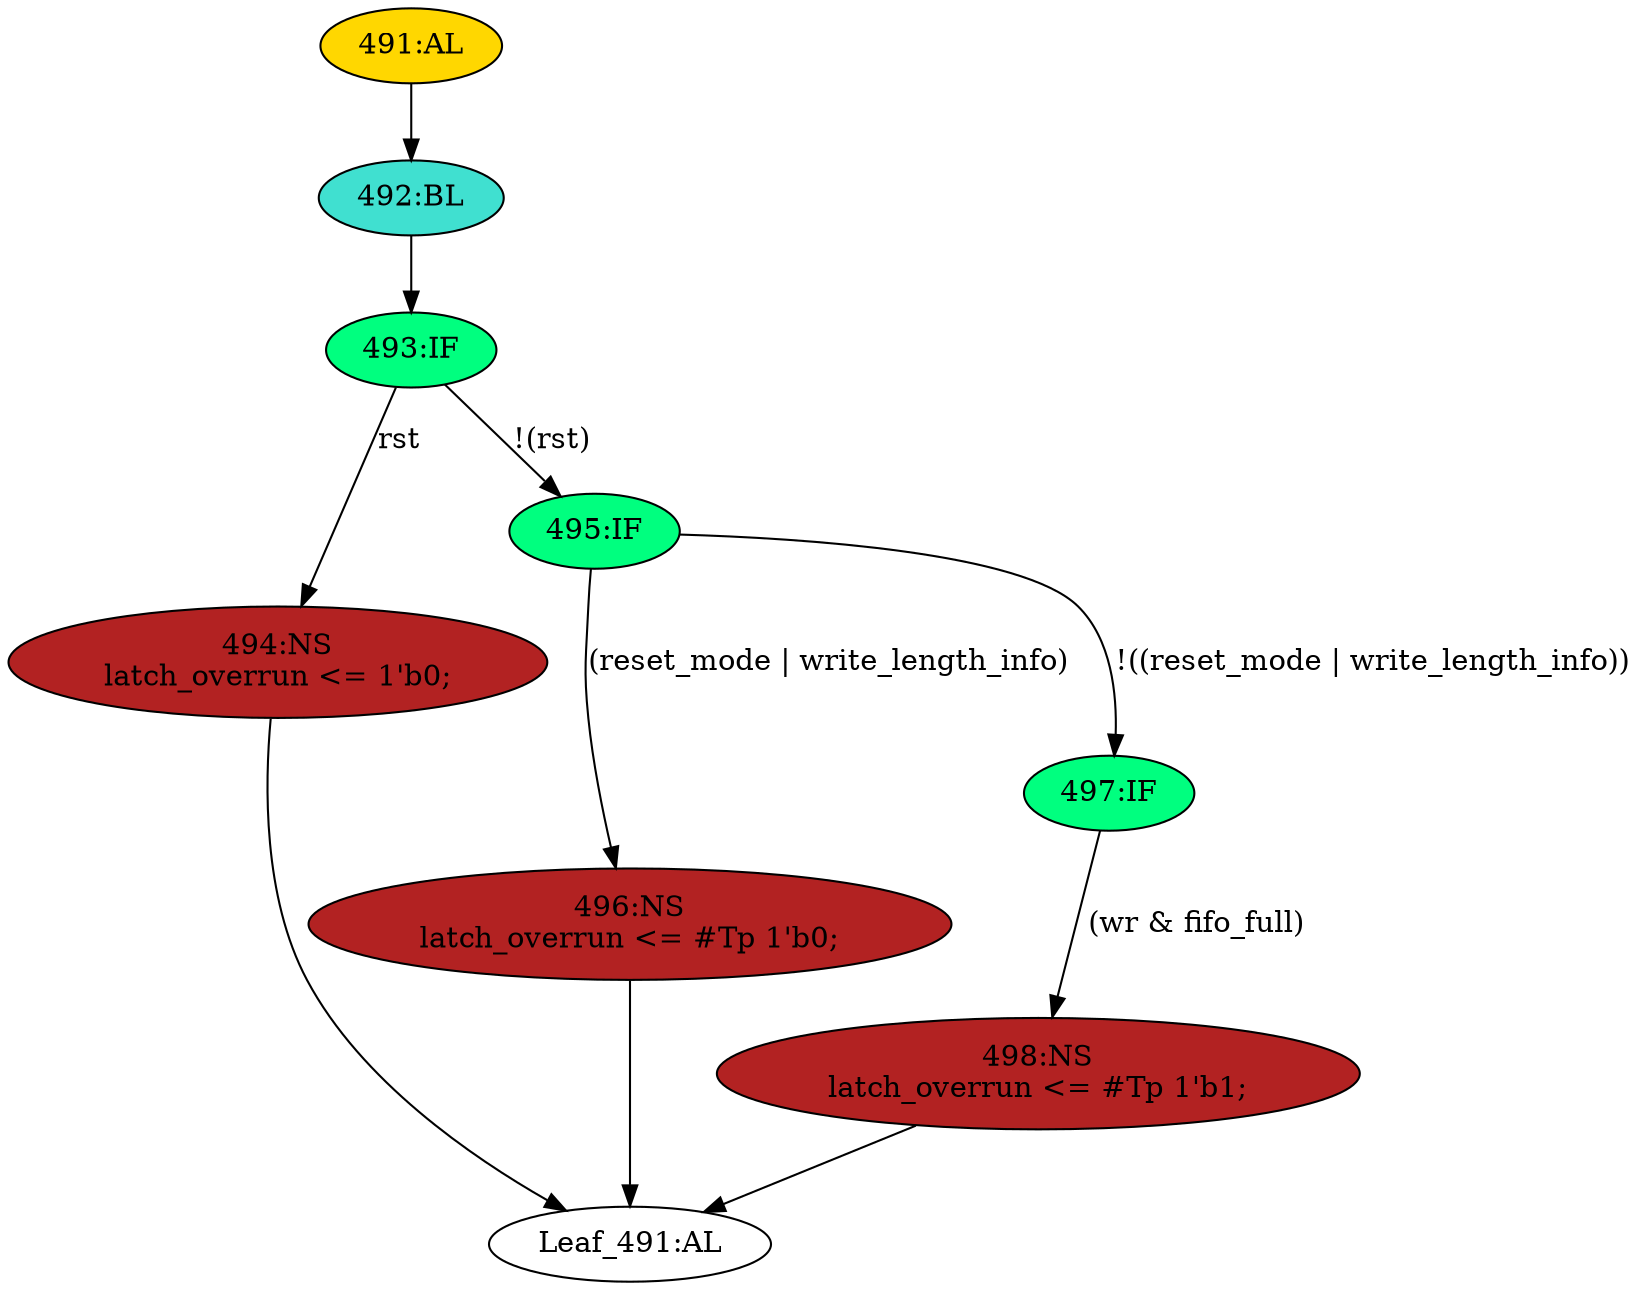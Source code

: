 strict digraph "" {
	node [label="\N"];
	"496:NS"	 [ast="<pyverilog.vparser.ast.NonblockingSubstitution object at 0x7feea1c08190>",
		fillcolor=firebrick,
		label="496:NS
latch_overrun <= #Tp 1'b0;",
		statements="[<pyverilog.vparser.ast.NonblockingSubstitution object at 0x7feea1c08190>]",
		style=filled,
		typ=NonblockingSubstitution];
	"Leaf_491:AL"	 [def_var="['latch_overrun']",
		label="Leaf_491:AL"];
	"496:NS" -> "Leaf_491:AL"	 [cond="[]",
		lineno=None];
	"492:BL"	 [ast="<pyverilog.vparser.ast.Block object at 0x7feea1c0b050>",
		fillcolor=turquoise,
		label="492:BL",
		statements="[]",
		style=filled,
		typ=Block];
	"493:IF"	 [ast="<pyverilog.vparser.ast.IfStatement object at 0x7feea1c0b350>",
		fillcolor=springgreen,
		label="493:IF",
		statements="[]",
		style=filled,
		typ=IfStatement];
	"492:BL" -> "493:IF"	 [cond="[]",
		lineno=None];
	"491:AL"	 [ast="<pyverilog.vparser.ast.Always object at 0x7feea1c0ba10>",
		clk_sens=True,
		fillcolor=gold,
		label="491:AL",
		sens="['clk', 'rst']",
		statements="[]",
		style=filled,
		typ=Always,
		use_var="['rst', 'reset_mode', 'write_length_info', 'fifo_full', 'wr']"];
	"491:AL" -> "492:BL"	 [cond="[]",
		lineno=None];
	"498:NS"	 [ast="<pyverilog.vparser.ast.NonblockingSubstitution object at 0x7feea1c0b490>",
		fillcolor=firebrick,
		label="498:NS
latch_overrun <= #Tp 1'b1;",
		statements="[<pyverilog.vparser.ast.NonblockingSubstitution object at 0x7feea1c0b490>]",
		style=filled,
		typ=NonblockingSubstitution];
	"498:NS" -> "Leaf_491:AL"	 [cond="[]",
		lineno=None];
	"494:NS"	 [ast="<pyverilog.vparser.ast.NonblockingSubstitution object at 0x7feea1c0b850>",
		fillcolor=firebrick,
		label="494:NS
latch_overrun <= 1'b0;",
		statements="[<pyverilog.vparser.ast.NonblockingSubstitution object at 0x7feea1c0b850>]",
		style=filled,
		typ=NonblockingSubstitution];
	"493:IF" -> "494:NS"	 [cond="['rst']",
		label=rst,
		lineno=493];
	"495:IF"	 [ast="<pyverilog.vparser.ast.IfStatement object at 0x7feea1c0b3d0>",
		fillcolor=springgreen,
		label="495:IF",
		statements="[]",
		style=filled,
		typ=IfStatement];
	"493:IF" -> "495:IF"	 [cond="['rst']",
		label="!(rst)",
		lineno=493];
	"494:NS" -> "Leaf_491:AL"	 [cond="[]",
		lineno=None];
	"497:IF"	 [ast="<pyverilog.vparser.ast.IfStatement object at 0x7feea1c0b410>",
		fillcolor=springgreen,
		label="497:IF",
		statements="[]",
		style=filled,
		typ=IfStatement];
	"497:IF" -> "498:NS"	 [cond="['wr', 'fifo_full']",
		label="(wr & fifo_full)",
		lineno=497];
	"495:IF" -> "496:NS"	 [cond="['reset_mode', 'write_length_info']",
		label="(reset_mode | write_length_info)",
		lineno=495];
	"495:IF" -> "497:IF"	 [cond="['reset_mode', 'write_length_info']",
		label="!((reset_mode | write_length_info))",
		lineno=495];
}
